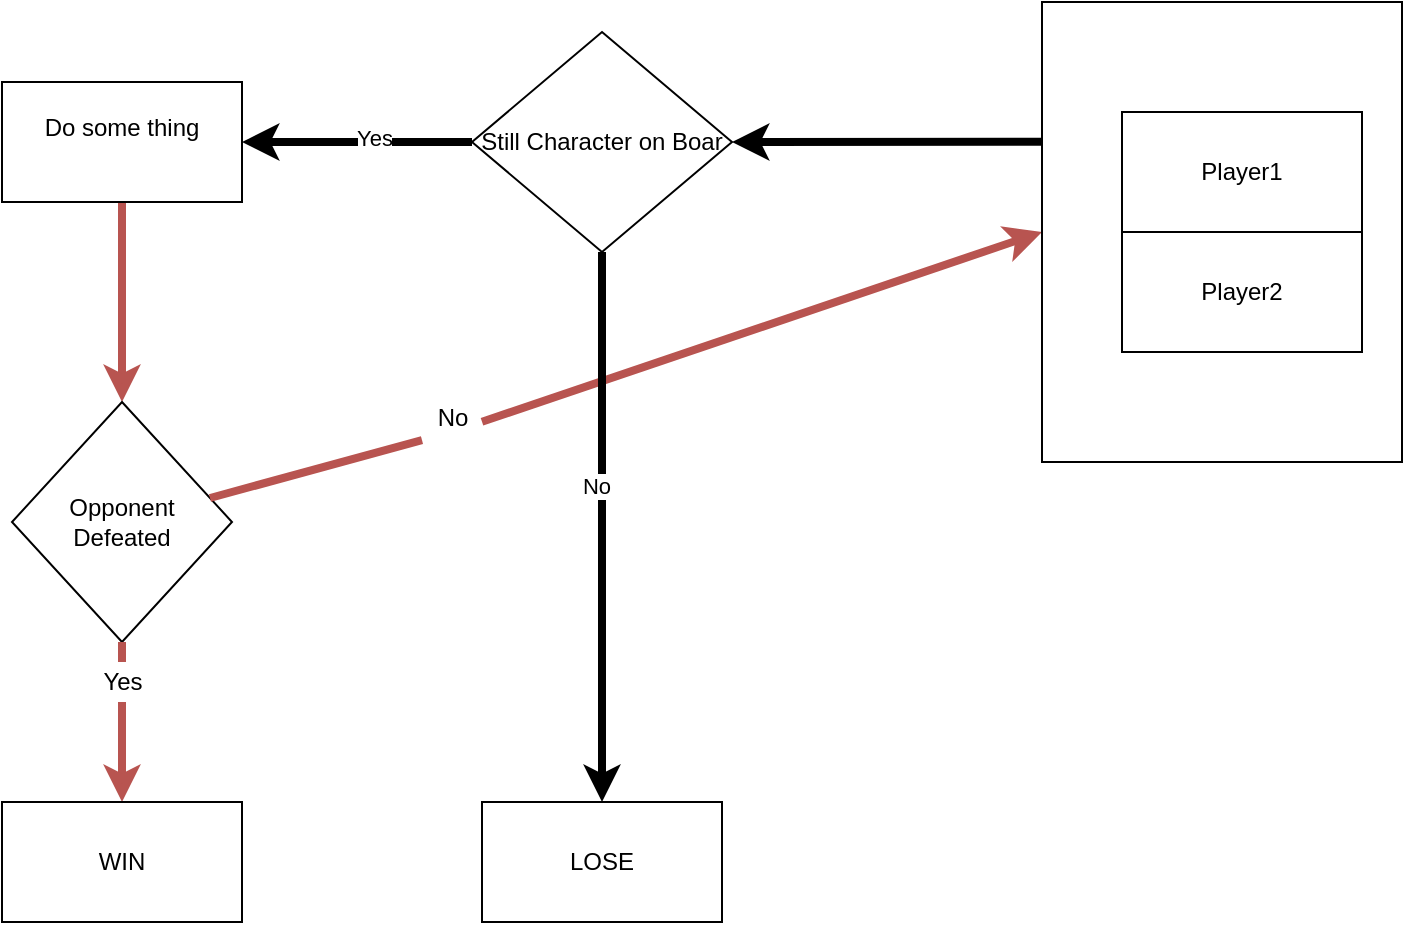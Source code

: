<mxfile version="19.0.3" type="device"><diagram id="_LqxYCqzz1pr463FTXyO" name="Page-1"><mxGraphModel dx="1298" dy="670" grid="1" gridSize="10" guides="1" tooltips="1" connect="1" arrows="1" fold="1" page="1" pageScale="1" pageWidth="850" pageHeight="1100" math="0" shadow="0"><root><mxCell id="0"/><mxCell id="1" parent="0"/><mxCell id="_KdJs-YmYYh9bT8krvmj-5" style="edgeStyle=orthogonalEdgeStyle;rounded=0;orthogonalLoop=1;jettySize=auto;html=1;entryX=0.5;entryY=0;entryDx=0;entryDy=0;strokeWidth=4;fillColor=#f8cecc;strokeColor=#b85450;" edge="1" parent="1" source="_KdJs-YmYYh9bT8krvmj-2" target="_KdJs-YmYYh9bT8krvmj-4"><mxGeometry relative="1" as="geometry"/></mxCell><mxCell id="_KdJs-YmYYh9bT8krvmj-2" value="&lt;div&gt;Do some thing&lt;/div&gt;&lt;div&gt;&lt;br&gt;&lt;/div&gt;" style="rounded=0;whiteSpace=wrap;html=1;" vertex="1" parent="1"><mxGeometry x="110" y="240" width="120" height="60" as="geometry"/></mxCell><mxCell id="_KdJs-YmYYh9bT8krvmj-6" style="rounded=0;orthogonalLoop=1;jettySize=auto;html=1;startArrow=none;strokeWidth=4;fillColor=#f8cecc;strokeColor=#b85450;" edge="1" parent="1" source="_KdJs-YmYYh9bT8krvmj-11" target="_KdJs-YmYYh9bT8krvmj-22"><mxGeometry relative="1" as="geometry"><mxPoint x="170" y="620" as="targetPoint"/></mxGeometry></mxCell><mxCell id="_KdJs-YmYYh9bT8krvmj-9" style="edgeStyle=none;rounded=0;orthogonalLoop=1;jettySize=auto;html=1;fillColor=#f8cecc;strokeColor=#b85450;strokeWidth=4;startArrow=none;entryX=0;entryY=0.5;entryDx=0;entryDy=0;" edge="1" parent="1" source="_KdJs-YmYYh9bT8krvmj-12" target="_KdJs-YmYYh9bT8krvmj-31"><mxGeometry relative="1" as="geometry"><mxPoint x="590" y="350" as="targetPoint"/></mxGeometry></mxCell><mxCell id="_KdJs-YmYYh9bT8krvmj-4" value="&lt;div&gt;Opponent&lt;/div&gt;&lt;div&gt;Defeated&lt;br&gt;&lt;/div&gt;" style="rhombus;whiteSpace=wrap;html=1;" vertex="1" parent="1"><mxGeometry x="115" y="400" width="110" height="120" as="geometry"/></mxCell><mxCell id="_KdJs-YmYYh9bT8krvmj-11" value="Yes" style="text;html=1;align=center;verticalAlign=middle;resizable=0;points=[];autosize=1;strokeColor=none;fillColor=none;" vertex="1" parent="1"><mxGeometry x="155" y="530" width="30" height="20" as="geometry"/></mxCell><mxCell id="_KdJs-YmYYh9bT8krvmj-18" value="" style="rounded=0;orthogonalLoop=1;jettySize=auto;html=1;entryX=0.5;entryY=0;entryDx=0;entryDy=0;endArrow=none;strokeWidth=4;fillColor=#f8cecc;strokeColor=#b85450;" edge="1" parent="1" source="_KdJs-YmYYh9bT8krvmj-4" target="_KdJs-YmYYh9bT8krvmj-11"><mxGeometry relative="1" as="geometry"><mxPoint x="170" y="570" as="targetPoint"/><mxPoint x="170" y="520" as="sourcePoint"/></mxGeometry></mxCell><mxCell id="_KdJs-YmYYh9bT8krvmj-12" value="&lt;div&gt;No&lt;/div&gt;&lt;div&gt;&lt;br&gt;&lt;/div&gt;" style="text;html=1;align=center;verticalAlign=middle;resizable=0;points=[];autosize=1;strokeColor=none;fillColor=none;" vertex="1" parent="1"><mxGeometry x="320" y="400" width="30" height="30" as="geometry"/></mxCell><mxCell id="_KdJs-YmYYh9bT8krvmj-19" value="" style="edgeStyle=none;rounded=0;orthogonalLoop=1;jettySize=auto;html=1;fillColor=#f8cecc;strokeColor=#b85450;strokeWidth=4;endArrow=none;" edge="1" parent="1" source="_KdJs-YmYYh9bT8krvmj-4" target="_KdJs-YmYYh9bT8krvmj-12"><mxGeometry relative="1" as="geometry"><mxPoint x="345" y="460" as="sourcePoint"/><mxPoint x="570" y="460" as="targetPoint"/></mxGeometry></mxCell><mxCell id="_KdJs-YmYYh9bT8krvmj-22" value="WIN" style="rounded=0;whiteSpace=wrap;html=1;" vertex="1" parent="1"><mxGeometry x="110" y="600" width="120" height="60" as="geometry"/></mxCell><mxCell id="_KdJs-YmYYh9bT8krvmj-43" style="edgeStyle=none;rounded=0;orthogonalLoop=1;jettySize=auto;html=1;entryX=1;entryY=0.5;entryDx=0;entryDy=0;strokeWidth=4;exitX=0;exitY=0.304;exitDx=0;exitDy=0;exitPerimeter=0;" edge="1" parent="1" source="_KdJs-YmYYh9bT8krvmj-31" target="_KdJs-YmYYh9bT8krvmj-41"><mxGeometry relative="1" as="geometry"/></mxCell><mxCell id="_KdJs-YmYYh9bT8krvmj-31" value="" style="rounded=0;whiteSpace=wrap;html=1;" vertex="1" parent="1"><mxGeometry x="630" y="200" width="180" height="230" as="geometry"/></mxCell><mxCell id="_KdJs-YmYYh9bT8krvmj-32" value="Player1" style="rounded=0;whiteSpace=wrap;html=1;" vertex="1" parent="1"><mxGeometry x="670" y="255" width="120" height="60" as="geometry"/></mxCell><mxCell id="_KdJs-YmYYh9bT8krvmj-33" value="Player2" style="rounded=0;whiteSpace=wrap;html=1;" vertex="1" parent="1"><mxGeometry x="670" y="315" width="120" height="60" as="geometry"/></mxCell><mxCell id="_KdJs-YmYYh9bT8krvmj-44" style="edgeStyle=none;rounded=0;orthogonalLoop=1;jettySize=auto;html=1;strokeWidth=4;" edge="1" parent="1" source="_KdJs-YmYYh9bT8krvmj-41" target="_KdJs-YmYYh9bT8krvmj-2"><mxGeometry relative="1" as="geometry"/></mxCell><mxCell id="_KdJs-YmYYh9bT8krvmj-47" value="Yes" style="edgeLabel;html=1;align=center;verticalAlign=middle;resizable=0;points=[];" vertex="1" connectable="0" parent="_KdJs-YmYYh9bT8krvmj-44"><mxGeometry x="-0.142" y="-2" relative="1" as="geometry"><mxPoint as="offset"/></mxGeometry></mxCell><mxCell id="_KdJs-YmYYh9bT8krvmj-48" style="edgeStyle=none;rounded=0;orthogonalLoop=1;jettySize=auto;html=1;strokeWidth=4;entryX=0.5;entryY=0;entryDx=0;entryDy=0;" edge="1" parent="1" source="_KdJs-YmYYh9bT8krvmj-41" target="_KdJs-YmYYh9bT8krvmj-49"><mxGeometry relative="1" as="geometry"><mxPoint x="415" y="580" as="targetPoint"/></mxGeometry></mxCell><mxCell id="_KdJs-YmYYh9bT8krvmj-50" value="No" style="edgeLabel;html=1;align=center;verticalAlign=middle;resizable=0;points=[];" vertex="1" connectable="0" parent="_KdJs-YmYYh9bT8krvmj-48"><mxGeometry x="-0.154" y="-3" relative="1" as="geometry"><mxPoint as="offset"/></mxGeometry></mxCell><mxCell id="_KdJs-YmYYh9bT8krvmj-41" value="Still Character on Boar" style="rhombus;whiteSpace=wrap;html=1;" vertex="1" parent="1"><mxGeometry x="345" y="215" width="130" height="110" as="geometry"/></mxCell><mxCell id="_KdJs-YmYYh9bT8krvmj-49" value="LOSE" style="rounded=0;whiteSpace=wrap;html=1;" vertex="1" parent="1"><mxGeometry x="350" y="600" width="120" height="60" as="geometry"/></mxCell></root></mxGraphModel></diagram></mxfile>